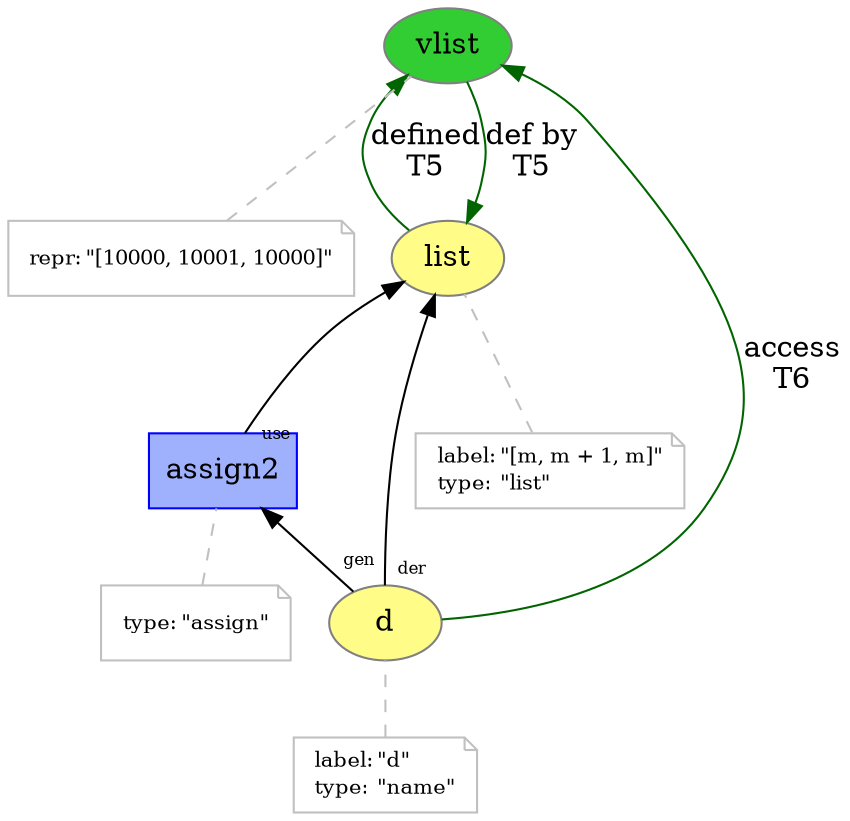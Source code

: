 digraph "PROV" { size="16,12"; rankdir="BT";
"http://example.org/list" [fillcolor="#FFFC87",color="#808080",style="filled",label="list",URL="http://example.org/list"]
"-attrs0" [color="gray",shape="note",fontsize="10",fontcolor="black",label=<<TABLE cellpadding="0" border="0">
	<TR>
	    <TD align="left">label:</TD>
	    <TD align="left">&quot;[m, m + 1, m]&quot;</TD>
	</TR>
	<TR>
	    <TD align="left">type:</TD>
	    <TD align="left">&quot;list&quot;</TD>
	</TR>
</TABLE>>]
"-attrs0" -> "http://example.org/list" [color="gray",style="dashed",arrowhead="none"]
"http://example.org/vlist" [fillcolor="#32CD32",color="#808080",style="filled",label="vlist",URL="http://example.org/vlist"]
"-attrs1" [color="gray",shape="note",fontsize="10",fontcolor="black",label=<<TABLE cellpadding="0" border="0">
	<TR>
	    <TD align="left">repr:</TD>
	    <TD align="left">&quot;[10000, 10001, 10000]&quot;</TD>
	</TR>
</TABLE>>]
"-attrs1" -> "http://example.org/vlist" [color="gray",style="dashed",arrowhead="none"]
"http://example.org/list" -> "http://example.org/vlist" [labelfontsize="8",labeldistance="1.5",color="darkgreen",labelangle="60.0",rotation="20",label="defined
T5"]
"http://example.org/vlist" -> "http://example.org/list" [labelfontsize="8",labeldistance="1.5",color="darkgreen",labelangle="60.0",rotation="20",label="def by
T5"]
"http://example.org/d" [fillcolor="#FFFC87",color="#808080",style="filled",label="d",URL="http://example.org/d"]
"-attrs2" [color="gray",shape="note",fontsize="10",fontcolor="black",label=<<TABLE cellpadding="0" border="0">
	<TR>
	    <TD align="left">label:</TD>
	    <TD align="left">&quot;d&quot;</TD>
	</TR>
	<TR>
	    <TD align="left">type:</TD>
	    <TD align="left">&quot;name&quot;</TD>
	</TR>
</TABLE>>]
"-attrs2" -> "http://example.org/d" [color="gray",style="dashed",arrowhead="none"]
"http://example.org/d" -> "http://example.org/vlist" [labelfontsize="8",labeldistance="1.5",color="darkgreen",labelangle="60.0",rotation="20",label="access
T6"]
"http://example.org/assign2" [fillcolor="#9FB1FC",color="#0000FF",shape="polygon",sides="4",style="filled",label="assign2",URL="http://example.org/assign2"]
"-attrs3" [color="gray",shape="note",fontsize="10",fontcolor="black",label=<<TABLE cellpadding="0" border="0">
	<TR>
	    <TD align="left">type:</TD>
	    <TD align="left">&quot;assign&quot;</TD>
	</TR>
</TABLE>>]
"-attrs3" -> "http://example.org/assign2" [color="gray",style="dashed",arrowhead="none"]
"http://example.org/assign2" -> "http://example.org/list" [labelfontsize="8",labeldistance="1.5",labelangle="60.0",rotation="20",taillabel="use"]
"http://example.org/d" -> "http://example.org/assign2" [labelfontsize="8",labeldistance="1.5",labelangle="60.0",rotation="20",taillabel="gen"]
"http://example.org/d" -> "http://example.org/list" [labelfontsize="8",labeldistance="1.5",labelangle="60.0",rotation="20",taillabel="der"]
}